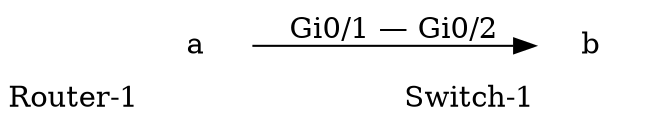 digraph G {
  graph [rankdir=LR];
  a [image="icons/router.png", shape=none, xlabel="Router-1"];
  b [image="icons/switch.png", shape=none, xlabel="Switch-1"];
  a -> b [label="Gi0/1 — Gi0/2"];
}
